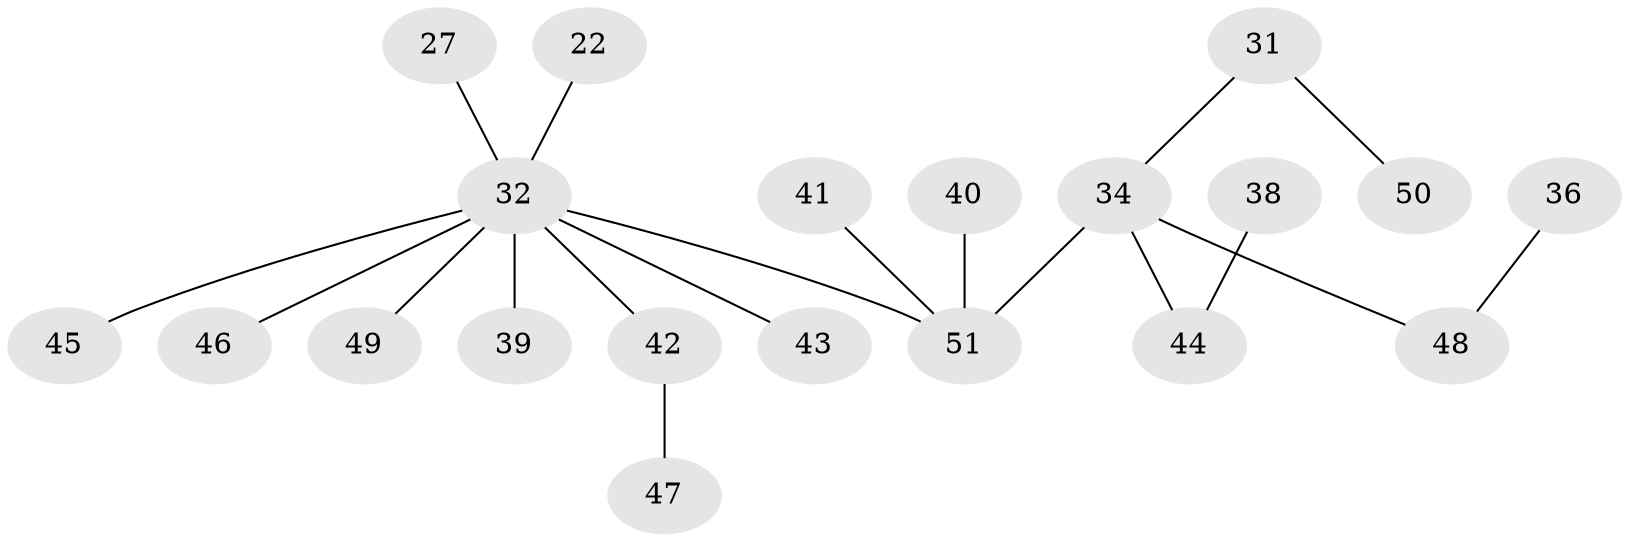 // original degree distribution, {4: 0.0784313725490196, 5: 0.0392156862745098, 1: 0.5098039215686274, 3: 0.19607843137254902, 2: 0.17647058823529413}
// Generated by graph-tools (version 1.1) at 2025/55/03/04/25 21:55:59]
// undirected, 20 vertices, 19 edges
graph export_dot {
graph [start="1"]
  node [color=gray90,style=filled];
  22;
  27;
  31;
  32 [super="+16+14+3+4+5+10+12+13+21"];
  34 [super="+33+18+29+30"];
  36;
  38;
  39;
  40;
  41;
  42 [super="+37"];
  43;
  44 [super="+24"];
  45;
  46;
  47;
  48 [super="+35"];
  49;
  50;
  51 [super="+26"];
  22 -- 32;
  27 -- 32;
  31 -- 50;
  31 -- 34;
  32 -- 39;
  32 -- 46;
  32 -- 43;
  32 -- 45;
  32 -- 49;
  32 -- 51;
  32 -- 42;
  34 -- 44;
  34 -- 51;
  34 -- 48;
  36 -- 48;
  38 -- 44;
  40 -- 51;
  41 -- 51;
  42 -- 47;
}
